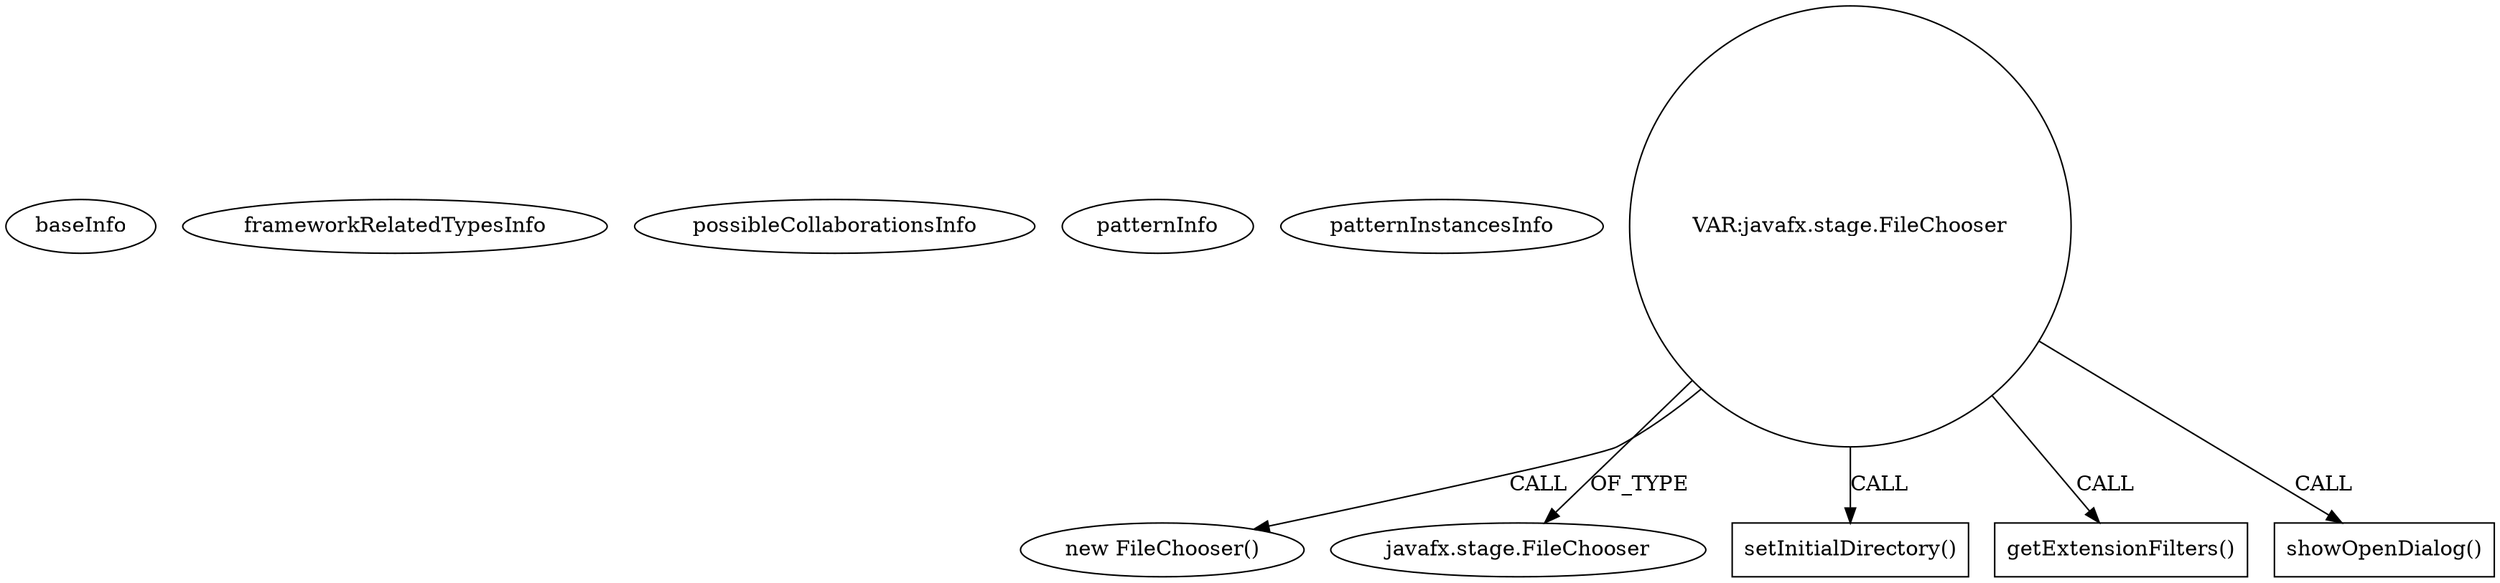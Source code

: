 digraph {
baseInfo[graphId=1168,category="pattern",isAnonymous=false,possibleRelation=false]
frameworkRelatedTypesInfo[]
possibleCollaborationsInfo[]
patternInfo[frequency=2.0,patternRootClient=null]
patternInstancesInfo[0="crosswords-testEnvironment~/crosswords-testEnvironment/testEnvironment-master/src/GUI/MainController.java~void initialize(java.net.URL,java.util.ResourceBundle)~2317",1="crosswords-testEnvironment~/crosswords-testEnvironment/testEnvironment-master/src/GUI/MainController.java~MainController~2315"]
199[label="new FileChooser()",vertexType="CONSTRUCTOR_CALL",isFrameworkType=false]
200[label="VAR:javafx.stage.FileChooser",vertexType="VARIABLE_EXPRESION",isFrameworkType=false,shape=circle]
201[label="javafx.stage.FileChooser",vertexType="FRAMEWORK_CLASS_TYPE",isFrameworkType=false]
208[label="setInitialDirectory()",vertexType="INSIDE_CALL",isFrameworkType=false,shape=box]
206[label="getExtensionFilters()",vertexType="INSIDE_CALL",isFrameworkType=false,shape=box]
210[label="showOpenDialog()",vertexType="INSIDE_CALL",isFrameworkType=false,shape=box]
200->206[label="CALL"]
200->199[label="CALL"]
200->208[label="CALL"]
200->210[label="CALL"]
200->201[label="OF_TYPE"]
}
